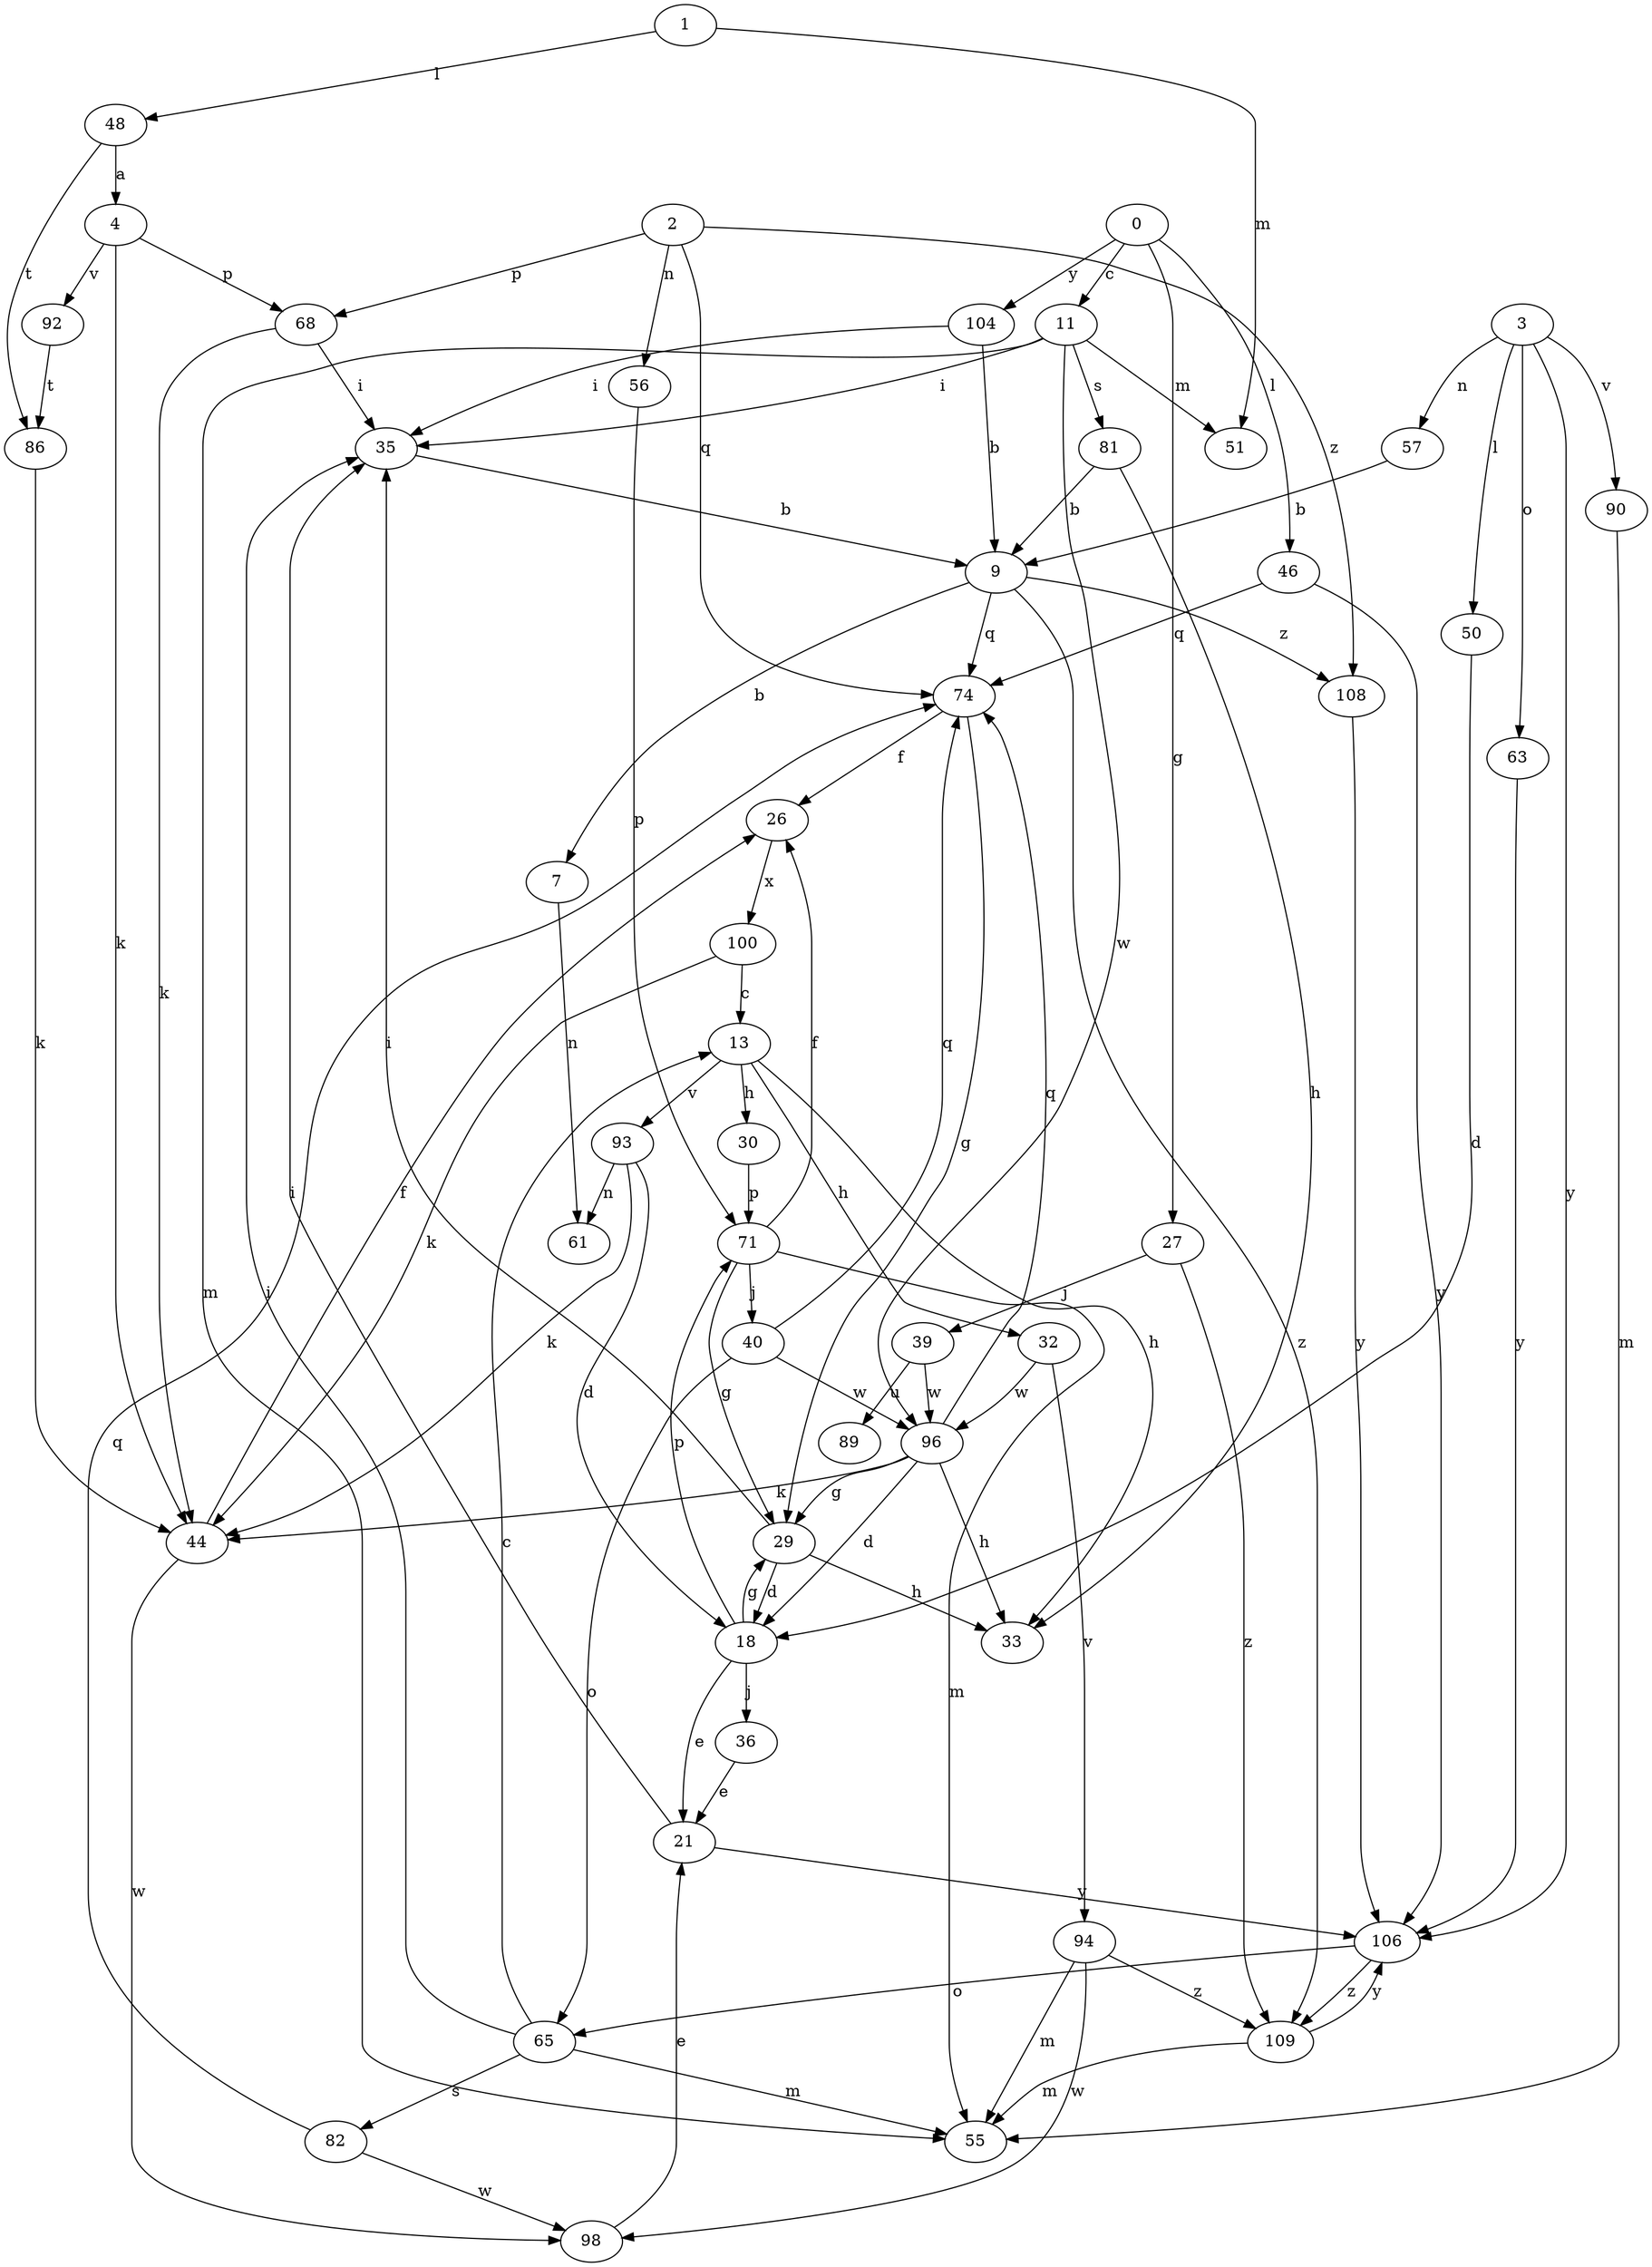 strict digraph  {
0;
1;
2;
3;
4;
7;
9;
11;
13;
18;
21;
26;
27;
29;
30;
32;
33;
35;
36;
39;
40;
44;
46;
48;
50;
51;
55;
56;
57;
61;
63;
65;
68;
71;
74;
81;
82;
86;
89;
90;
92;
93;
94;
96;
98;
100;
104;
106;
108;
109;
0 -> 11  [label=c];
0 -> 27  [label=g];
0 -> 46  [label=l];
0 -> 104  [label=y];
1 -> 48  [label=l];
1 -> 51  [label=m];
2 -> 56  [label=n];
2 -> 68  [label=p];
2 -> 74  [label=q];
2 -> 108  [label=z];
3 -> 50  [label=l];
3 -> 57  [label=n];
3 -> 63  [label=o];
3 -> 90  [label=v];
3 -> 106  [label=y];
4 -> 44  [label=k];
4 -> 68  [label=p];
4 -> 92  [label=v];
7 -> 61  [label=n];
9 -> 7  [label=b];
9 -> 74  [label=q];
9 -> 108  [label=z];
9 -> 109  [label=z];
11 -> 35  [label=i];
11 -> 51  [label=m];
11 -> 55  [label=m];
11 -> 81  [label=s];
11 -> 96  [label=w];
13 -> 30  [label=h];
13 -> 32  [label=h];
13 -> 33  [label=h];
13 -> 93  [label=v];
18 -> 21  [label=e];
18 -> 29  [label=g];
18 -> 36  [label=j];
18 -> 71  [label=p];
21 -> 35  [label=i];
21 -> 106  [label=y];
26 -> 100  [label=x];
27 -> 39  [label=j];
27 -> 109  [label=z];
29 -> 18  [label=d];
29 -> 33  [label=h];
29 -> 35  [label=i];
30 -> 71  [label=p];
32 -> 94  [label=v];
32 -> 96  [label=w];
35 -> 9  [label=b];
36 -> 21  [label=e];
39 -> 89  [label=u];
39 -> 96  [label=w];
40 -> 65  [label=o];
40 -> 74  [label=q];
40 -> 96  [label=w];
44 -> 26  [label=f];
44 -> 98  [label=w];
46 -> 74  [label=q];
46 -> 106  [label=y];
48 -> 4  [label=a];
48 -> 86  [label=t];
50 -> 18  [label=d];
56 -> 71  [label=p];
57 -> 9  [label=b];
63 -> 106  [label=y];
65 -> 13  [label=c];
65 -> 35  [label=i];
65 -> 55  [label=m];
65 -> 82  [label=s];
68 -> 35  [label=i];
68 -> 44  [label=k];
71 -> 26  [label=f];
71 -> 29  [label=g];
71 -> 40  [label=j];
71 -> 55  [label=m];
74 -> 26  [label=f];
74 -> 29  [label=g];
81 -> 9  [label=b];
81 -> 33  [label=h];
82 -> 74  [label=q];
82 -> 98  [label=w];
86 -> 44  [label=k];
90 -> 55  [label=m];
92 -> 86  [label=t];
93 -> 18  [label=d];
93 -> 44  [label=k];
93 -> 61  [label=n];
94 -> 55  [label=m];
94 -> 98  [label=w];
94 -> 109  [label=z];
96 -> 18  [label=d];
96 -> 29  [label=g];
96 -> 33  [label=h];
96 -> 44  [label=k];
96 -> 74  [label=q];
98 -> 21  [label=e];
100 -> 13  [label=c];
100 -> 44  [label=k];
104 -> 9  [label=b];
104 -> 35  [label=i];
106 -> 65  [label=o];
106 -> 109  [label=z];
108 -> 106  [label=y];
109 -> 55  [label=m];
109 -> 106  [label=y];
}
